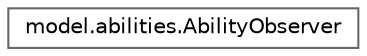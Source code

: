 digraph "Graphical Class Hierarchy"
{
 // LATEX_PDF_SIZE
  bgcolor="transparent";
  edge [fontname=Helvetica,fontsize=10,labelfontname=Helvetica,labelfontsize=10];
  node [fontname=Helvetica,fontsize=10,shape=box,height=0.2,width=0.4];
  rankdir="LR";
  Node0 [id="Node000000",label="model.abilities.AbilityObserver",height=0.2,width=0.4,color="grey40", fillcolor="white", style="filled",URL="$classmodel_1_1abilities_1_1AbilityObserver.html",tooltip="The AbilityObserver class is responsible for observing and handling events related to Pokémon abiliti..."];
}
